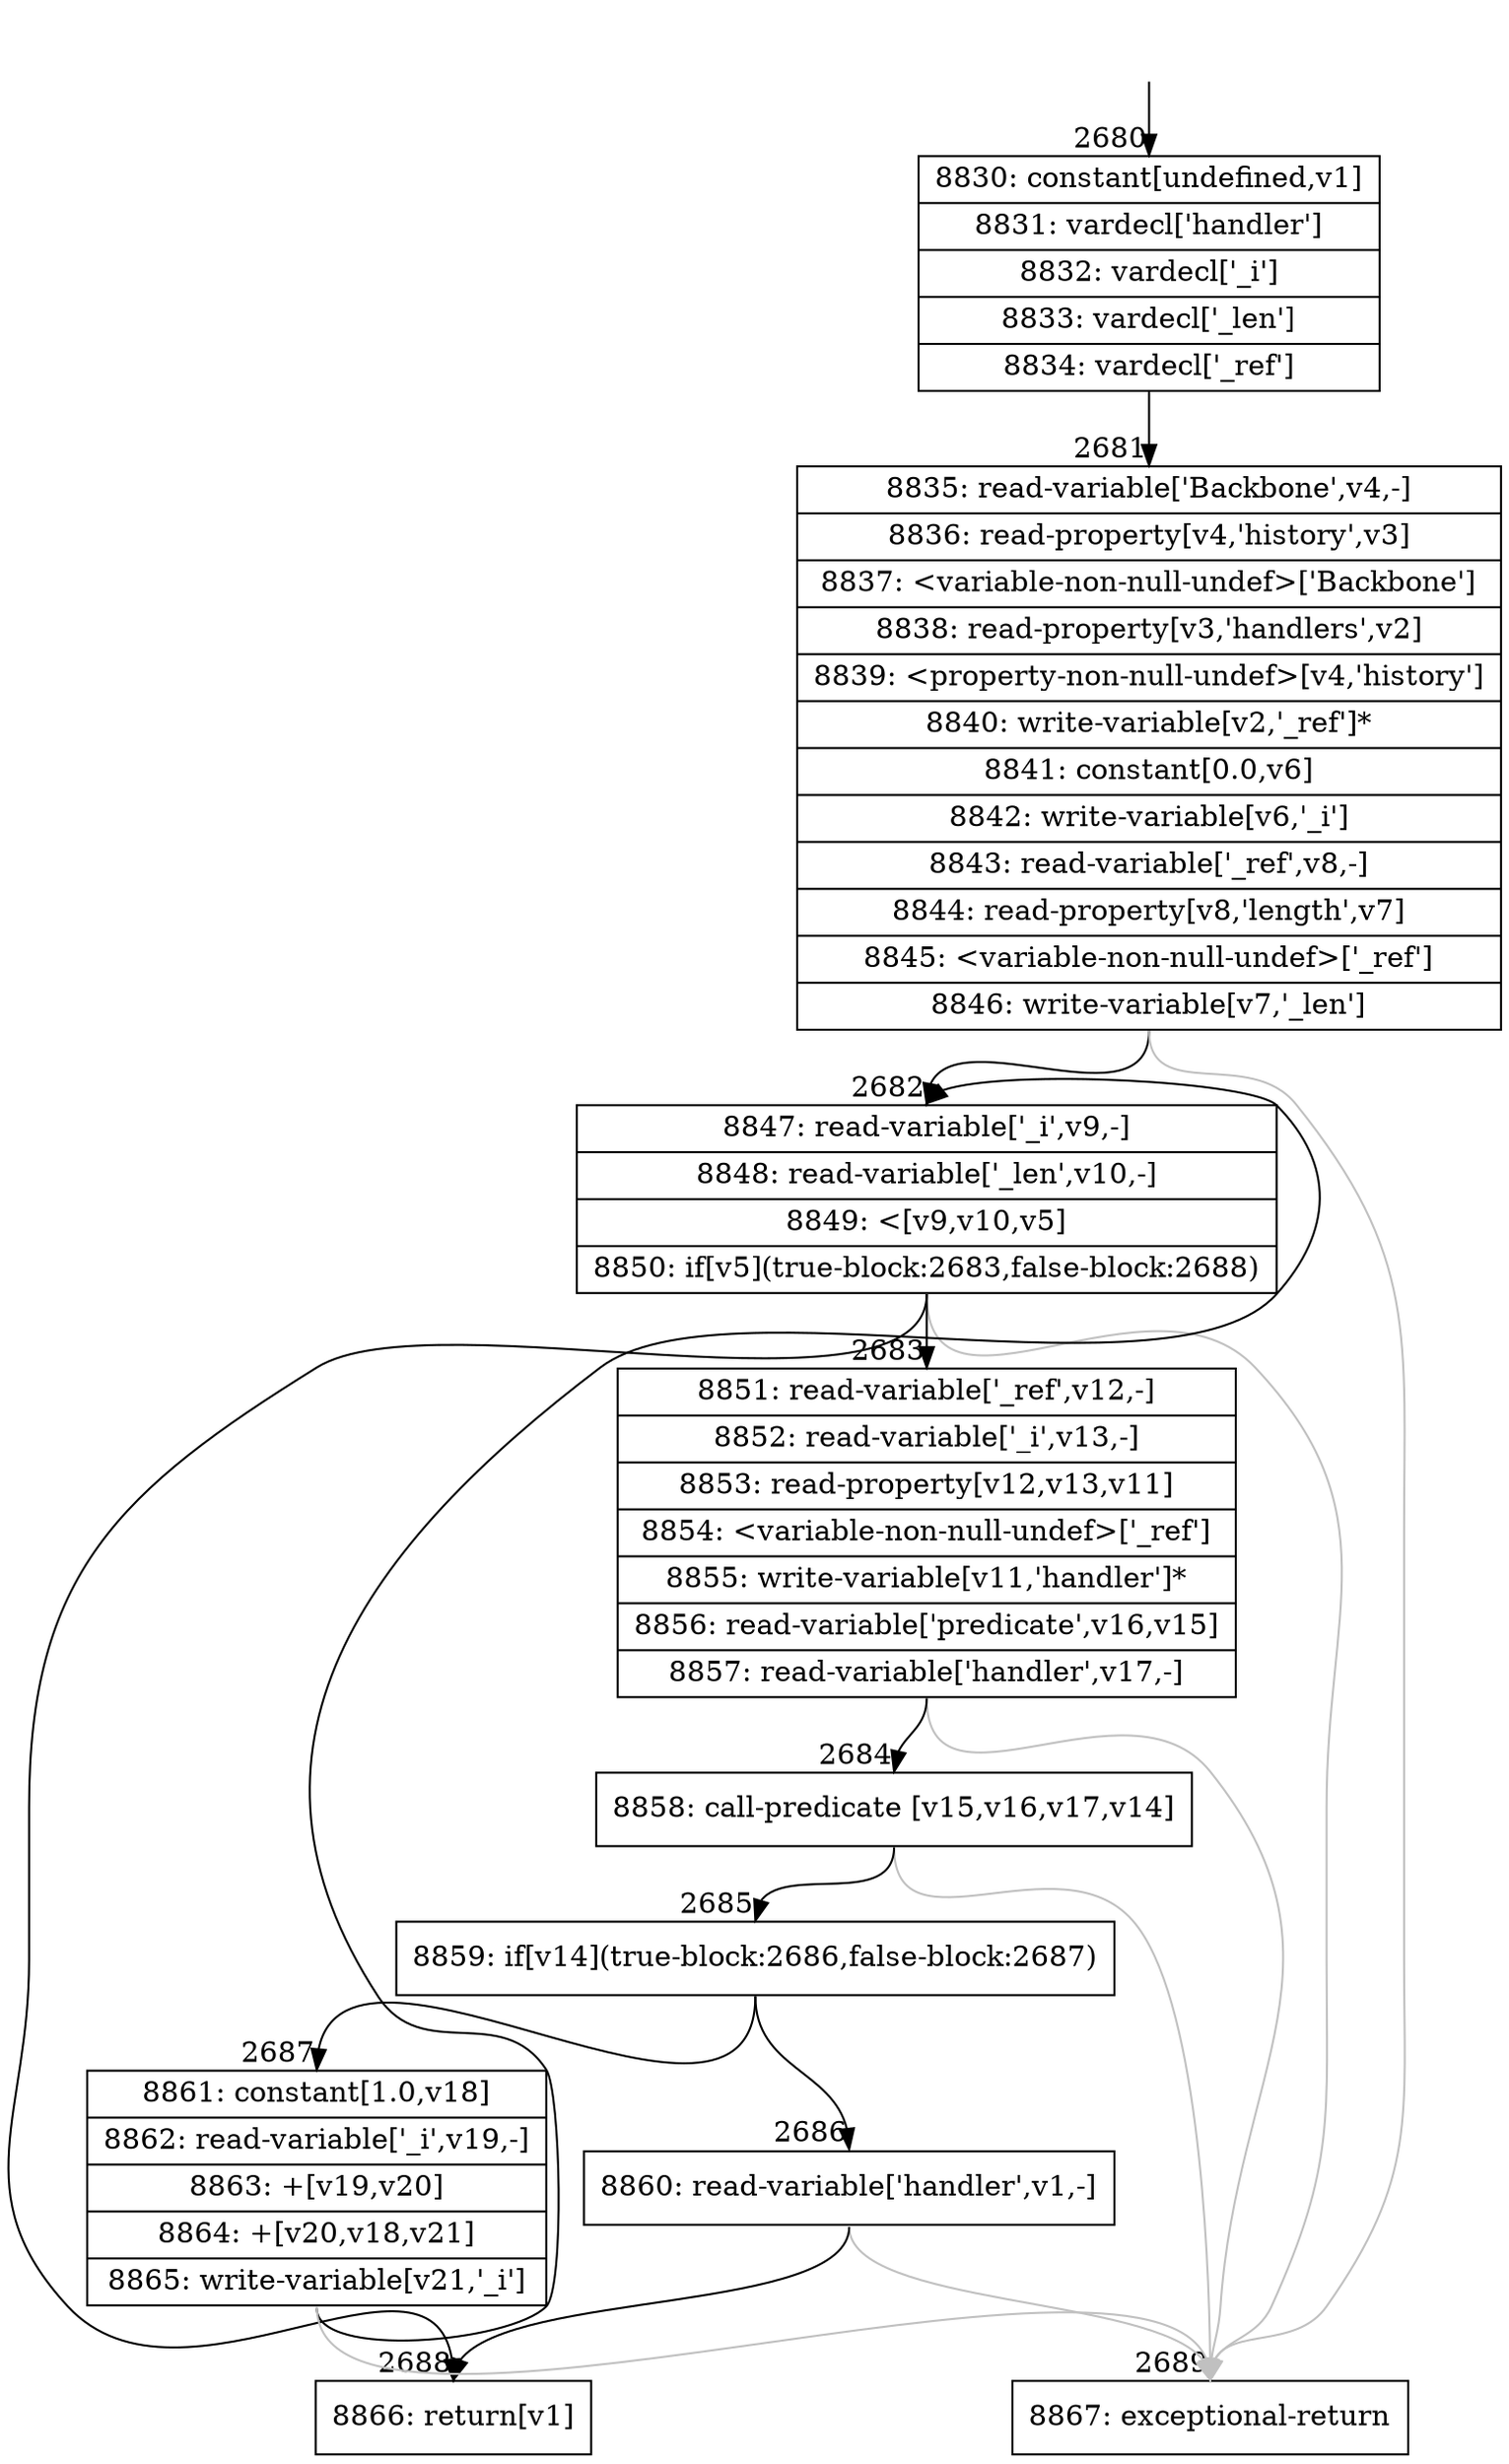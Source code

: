 digraph {
rankdir="TD"
BB_entry215[shape=none,label=""];
BB_entry215 -> BB2680 [tailport=s, headport=n, headlabel="    2680"]
BB2680 [shape=record label="{8830: constant[undefined,v1]|8831: vardecl['handler']|8832: vardecl['_i']|8833: vardecl['_len']|8834: vardecl['_ref']}" ] 
BB2680 -> BB2681 [tailport=s, headport=n, headlabel="      2681"]
BB2681 [shape=record label="{8835: read-variable['Backbone',v4,-]|8836: read-property[v4,'history',v3]|8837: \<variable-non-null-undef\>['Backbone']|8838: read-property[v3,'handlers',v2]|8839: \<property-non-null-undef\>[v4,'history']|8840: write-variable[v2,'_ref']*|8841: constant[0.0,v6]|8842: write-variable[v6,'_i']|8843: read-variable['_ref',v8,-]|8844: read-property[v8,'length',v7]|8845: \<variable-non-null-undef\>['_ref']|8846: write-variable[v7,'_len']}" ] 
BB2681 -> BB2682 [tailport=s, headport=n, headlabel="      2682"]
BB2681 -> BB2689 [tailport=s, headport=n, color=gray, headlabel="      2689"]
BB2682 [shape=record label="{8847: read-variable['_i',v9,-]|8848: read-variable['_len',v10,-]|8849: \<[v9,v10,v5]|8850: if[v5](true-block:2683,false-block:2688)}" ] 
BB2682 -> BB2683 [tailport=s, headport=n, headlabel="      2683"]
BB2682 -> BB2688 [tailport=s, headport=n, headlabel="      2688"]
BB2682 -> BB2689 [tailport=s, headport=n, color=gray]
BB2683 [shape=record label="{8851: read-variable['_ref',v12,-]|8852: read-variable['_i',v13,-]|8853: read-property[v12,v13,v11]|8854: \<variable-non-null-undef\>['_ref']|8855: write-variable[v11,'handler']*|8856: read-variable['predicate',v16,v15]|8857: read-variable['handler',v17,-]}" ] 
BB2683 -> BB2684 [tailport=s, headport=n, headlabel="      2684"]
BB2683 -> BB2689 [tailport=s, headport=n, color=gray]
BB2684 [shape=record label="{8858: call-predicate [v15,v16,v17,v14]}" ] 
BB2684 -> BB2685 [tailport=s, headport=n, headlabel="      2685"]
BB2684 -> BB2689 [tailport=s, headport=n, color=gray]
BB2685 [shape=record label="{8859: if[v14](true-block:2686,false-block:2687)}" ] 
BB2685 -> BB2686 [tailport=s, headport=n, headlabel="      2686"]
BB2685 -> BB2687 [tailport=s, headport=n, headlabel="      2687"]
BB2686 [shape=record label="{8860: read-variable['handler',v1,-]}" ] 
BB2686 -> BB2688 [tailport=s, headport=n]
BB2686 -> BB2689 [tailport=s, headport=n, color=gray]
BB2687 [shape=record label="{8861: constant[1.0,v18]|8862: read-variable['_i',v19,-]|8863: +[v19,v20]|8864: +[v20,v18,v21]|8865: write-variable[v21,'_i']}" ] 
BB2687 -> BB2682 [tailport=s, headport=n]
BB2687 -> BB2689 [tailport=s, headport=n, color=gray]
BB2688 [shape=record label="{8866: return[v1]}" ] 
BB2689 [shape=record label="{8867: exceptional-return}" ] 
//#$~ 2370
}
